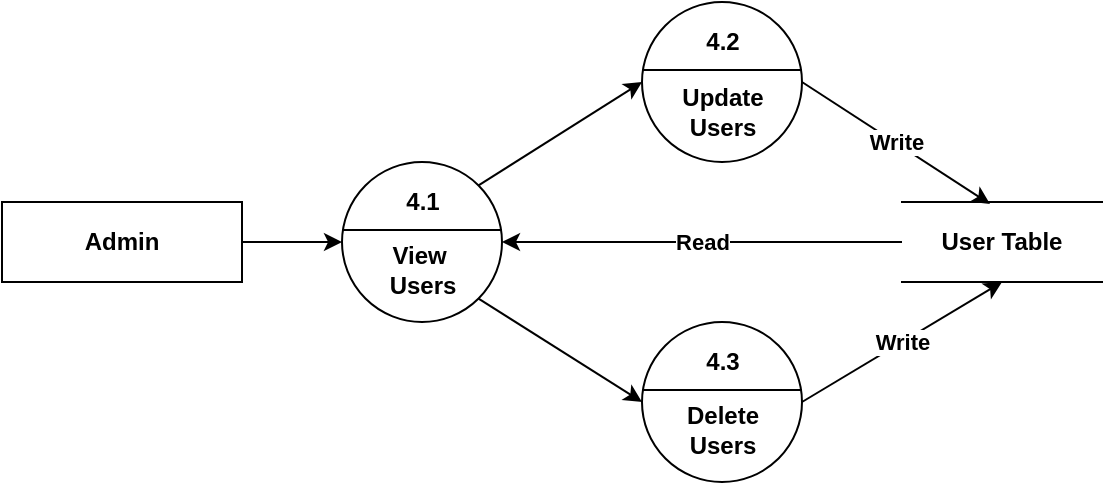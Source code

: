 <mxfile version="18.0.7" type="device"><diagram id="rbi9lWQ9X5_LIEMi2wWg" name="Page-1"><mxGraphModel dx="1014" dy="473" grid="1" gridSize="10" guides="1" tooltips="1" connect="1" arrows="1" fold="1" page="1" pageScale="1" pageWidth="850" pageHeight="1100" math="0" shadow="0"><root><mxCell id="0"/><mxCell id="1" parent="0"/><mxCell id="g7mnHwnqvXexATwoqLnd-1" value="&lt;b&gt;Admin&lt;/b&gt;" style="rounded=0;whiteSpace=wrap;html=1;" parent="1" vertex="1"><mxGeometry x="120" y="240" width="120" height="40" as="geometry"/></mxCell><mxCell id="g7mnHwnqvXexATwoqLnd-2" style="rounded=0;orthogonalLoop=1;jettySize=auto;html=1;exitX=1;exitY=0.5;exitDx=0;exitDy=0;entryX=0;entryY=0.5;entryDx=0;entryDy=0;" parent="1" source="g7mnHwnqvXexATwoqLnd-1" edge="1" target="g7mnHwnqvXexATwoqLnd-3"><mxGeometry relative="1" as="geometry"><mxPoint x="280" y="260" as="targetPoint"/><mxPoint x="310" y="245" as="sourcePoint"/></mxGeometry></mxCell><mxCell id="g7mnHwnqvXexATwoqLnd-3" value="" style="ellipse;whiteSpace=wrap;html=1;aspect=fixed;" parent="1" vertex="1"><mxGeometry x="290" y="220" width="80" height="80" as="geometry"/></mxCell><mxCell id="g7mnHwnqvXexATwoqLnd-4" value="" style="endArrow=none;html=1;rounded=0;exitX=0;exitY=0.5;exitDx=0;exitDy=0;entryX=1;entryY=0.5;entryDx=0;entryDy=0;" parent="1" edge="1"><mxGeometry width="50" height="50" relative="1" as="geometry"><mxPoint x="290" y="254" as="sourcePoint"/><mxPoint x="370" y="254" as="targetPoint"/></mxGeometry></mxCell><mxCell id="g7mnHwnqvXexATwoqLnd-5" value="" style="ellipse;whiteSpace=wrap;html=1;aspect=fixed;" parent="1" vertex="1"><mxGeometry x="440" y="140" width="80" height="80" as="geometry"/></mxCell><mxCell id="g7mnHwnqvXexATwoqLnd-6" value="" style="endArrow=none;html=1;rounded=0;exitX=0;exitY=0.5;exitDx=0;exitDy=0;entryX=1;entryY=0.5;entryDx=0;entryDy=0;" parent="1" edge="1"><mxGeometry width="50" height="50" relative="1" as="geometry"><mxPoint x="440" y="174" as="sourcePoint"/><mxPoint x="520" y="174" as="targetPoint"/></mxGeometry></mxCell><mxCell id="g7mnHwnqvXexATwoqLnd-7" value="" style="ellipse;whiteSpace=wrap;html=1;aspect=fixed;" parent="1" vertex="1"><mxGeometry x="440" y="300" width="80" height="80" as="geometry"/></mxCell><mxCell id="g7mnHwnqvXexATwoqLnd-8" value="" style="endArrow=none;html=1;rounded=0;exitX=0;exitY=0.5;exitDx=0;exitDy=0;entryX=1;entryY=0.5;entryDx=0;entryDy=0;" parent="1" edge="1"><mxGeometry width="50" height="50" relative="1" as="geometry"><mxPoint x="440" y="334" as="sourcePoint"/><mxPoint x="520" y="334" as="targetPoint"/></mxGeometry></mxCell><mxCell id="g7mnHwnqvXexATwoqLnd-9" value="&lt;b&gt;User Table&lt;/b&gt;" style="shape=partialRectangle;whiteSpace=wrap;html=1;left=0;right=0;fillColor=none;" parent="1" vertex="1"><mxGeometry x="570" y="240" width="100" height="40" as="geometry"/></mxCell><mxCell id="g7mnHwnqvXexATwoqLnd-10" style="rounded=0;orthogonalLoop=1;jettySize=auto;html=1;exitX=1;exitY=0;exitDx=0;exitDy=0;entryX=0;entryY=0.5;entryDx=0;entryDy=0;" parent="1" source="g7mnHwnqvXexATwoqLnd-3" target="g7mnHwnqvXexATwoqLnd-5" edge="1"><mxGeometry relative="1" as="geometry"><mxPoint x="425" y="240" as="targetPoint"/><mxPoint x="385" y="240" as="sourcePoint"/></mxGeometry></mxCell><mxCell id="g7mnHwnqvXexATwoqLnd-11" style="rounded=0;orthogonalLoop=1;jettySize=auto;html=1;exitX=1;exitY=1;exitDx=0;exitDy=0;" parent="1" source="g7mnHwnqvXexATwoqLnd-3" edge="1"><mxGeometry relative="1" as="geometry"><mxPoint x="440" y="340" as="targetPoint"/><mxPoint x="260" y="280" as="sourcePoint"/></mxGeometry></mxCell><mxCell id="g7mnHwnqvXexATwoqLnd-13" value="&lt;b&gt;4.1&lt;/b&gt;" style="text;html=1;resizable=0;autosize=1;align=center;verticalAlign=middle;points=[];fillColor=none;strokeColor=none;rounded=0;" parent="1" vertex="1"><mxGeometry x="315" y="230" width="30" height="20" as="geometry"/></mxCell><mxCell id="g7mnHwnqvXexATwoqLnd-14" value="&lt;b&gt;View&amp;nbsp;&lt;br&gt;Users&lt;br&gt;&lt;/b&gt;" style="text;html=1;resizable=0;autosize=1;align=center;verticalAlign=middle;points=[];fillColor=none;strokeColor=none;rounded=0;" parent="1" vertex="1"><mxGeometry x="305" y="259" width="50" height="30" as="geometry"/></mxCell><mxCell id="g7mnHwnqvXexATwoqLnd-15" value="&lt;b&gt;Update&lt;br&gt;Users&lt;br&gt;&lt;/b&gt;" style="text;html=1;resizable=0;autosize=1;align=center;verticalAlign=middle;points=[];fillColor=none;strokeColor=none;rounded=0;" parent="1" vertex="1"><mxGeometry x="450" y="180" width="60" height="30" as="geometry"/></mxCell><mxCell id="g7mnHwnqvXexATwoqLnd-16" value="&lt;b&gt;Delete&lt;br&gt;Users&lt;br&gt;&lt;/b&gt;" style="text;html=1;resizable=0;autosize=1;align=center;verticalAlign=middle;points=[];fillColor=none;strokeColor=none;rounded=0;" parent="1" vertex="1"><mxGeometry x="455" y="339" width="50" height="30" as="geometry"/></mxCell><mxCell id="g7mnHwnqvXexATwoqLnd-17" value="&lt;b&gt;4.2&lt;/b&gt;" style="text;html=1;resizable=0;autosize=1;align=center;verticalAlign=middle;points=[];fillColor=none;strokeColor=none;rounded=0;" parent="1" vertex="1"><mxGeometry x="465" y="150" width="30" height="20" as="geometry"/></mxCell><mxCell id="g7mnHwnqvXexATwoqLnd-18" value="&lt;b&gt;4.3&lt;/b&gt;" style="text;html=1;resizable=0;autosize=1;align=center;verticalAlign=middle;points=[];fillColor=none;strokeColor=none;rounded=0;" parent="1" vertex="1"><mxGeometry x="465" y="310" width="30" height="20" as="geometry"/></mxCell><mxCell id="g7mnHwnqvXexATwoqLnd-19" value="&lt;b&gt;Write&lt;/b&gt;" style="rounded=0;orthogonalLoop=1;jettySize=auto;html=1;exitX=1;exitY=0.5;exitDx=0;exitDy=0;entryX=0.5;entryY=1;entryDx=0;entryDy=0;" parent="1" edge="1" target="g7mnHwnqvXexATwoqLnd-9" source="g7mnHwnqvXexATwoqLnd-7"><mxGeometry relative="1" as="geometry"><mxPoint x="611.72" y="288.28" as="targetPoint"/><mxPoint x="530.004" y="339.996" as="sourcePoint"/></mxGeometry></mxCell><mxCell id="g7mnHwnqvXexATwoqLnd-22" value="&lt;b&gt;Write&lt;/b&gt;" style="rounded=0;orthogonalLoop=1;jettySize=auto;html=1;entryX=0.44;entryY=0.025;entryDx=0;entryDy=0;entryPerimeter=0;" parent="1" target="g7mnHwnqvXexATwoqLnd-9" edge="1"><mxGeometry relative="1" as="geometry"><mxPoint x="601.72" y="231.72" as="targetPoint"/><mxPoint x="520" y="180" as="sourcePoint"/></mxGeometry></mxCell><mxCell id="t5-L07-dlB_kCwN_BXa2-1" value="&lt;b&gt;Read&lt;/b&gt;" style="endArrow=classic;html=1;rounded=0;exitX=0;exitY=0.5;exitDx=0;exitDy=0;entryX=1;entryY=0.5;entryDx=0;entryDy=0;entryPerimeter=0;" parent="1" source="g7mnHwnqvXexATwoqLnd-9" edge="1" target="g7mnHwnqvXexATwoqLnd-3"><mxGeometry width="50" height="50" relative="1" as="geometry"><mxPoint x="400" y="310" as="sourcePoint"/><mxPoint x="380" y="260" as="targetPoint"/></mxGeometry></mxCell></root></mxGraphModel></diagram></mxfile>
